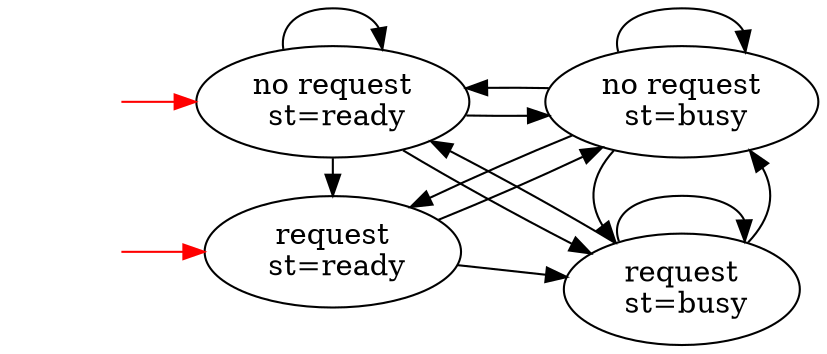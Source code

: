 digraph {
    i1[style=invis];
    i3[style=invis];
    s1[label="request\n st=ready"];
    s2[label="request\n st=busy"];
    s3[label="no request\n st=ready"];
    s4[label="no request\n st=busy"];
    s1 -> { s2, s4 };
    s2 -> { s2, s3, s4 };
    s3 -> { s1, s2, s3, s4 };
    s4 -> { s1, s2, s3, s4 };
    i1 -> s1[color=red];
    i3 -> s3[color=red];
    rankdir=LR;
    {rank=same i1, i3};
    {rank=same s1, s3};
    {rank=same s2, s4};
}
